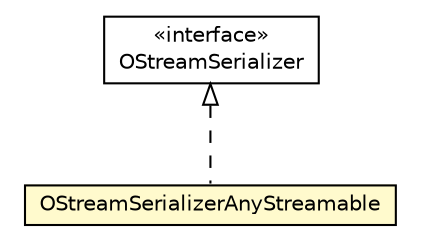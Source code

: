 #!/usr/local/bin/dot
#
# Class diagram 
# Generated by UMLGraph version R5_6-24-gf6e263 (http://www.umlgraph.org/)
#

digraph G {
	edge [fontname="Helvetica",fontsize=10,labelfontname="Helvetica",labelfontsize=10];
	node [fontname="Helvetica",fontsize=10,shape=plaintext];
	nodesep=0.25;
	ranksep=0.5;
	// com.orientechnologies.orient.core.serialization.serializer.stream.OStreamSerializer
	c4075502 [label=<<table title="com.orientechnologies.orient.core.serialization.serializer.stream.OStreamSerializer" border="0" cellborder="1" cellspacing="0" cellpadding="2" port="p" href="./OStreamSerializer.html">
		<tr><td><table border="0" cellspacing="0" cellpadding="1">
<tr><td align="center" balign="center"> &#171;interface&#187; </td></tr>
<tr><td align="center" balign="center"> OStreamSerializer </td></tr>
		</table></td></tr>
		</table>>, URL="./OStreamSerializer.html", fontname="Helvetica", fontcolor="black", fontsize=10.0];
	// com.orientechnologies.orient.core.serialization.serializer.stream.OStreamSerializerAnyStreamable
	c4075510 [label=<<table title="com.orientechnologies.orient.core.serialization.serializer.stream.OStreamSerializerAnyStreamable" border="0" cellborder="1" cellspacing="0" cellpadding="2" port="p" bgcolor="lemonChiffon" href="./OStreamSerializerAnyStreamable.html">
		<tr><td><table border="0" cellspacing="0" cellpadding="1">
<tr><td align="center" balign="center"> OStreamSerializerAnyStreamable </td></tr>
		</table></td></tr>
		</table>>, URL="./OStreamSerializerAnyStreamable.html", fontname="Helvetica", fontcolor="black", fontsize=10.0];
	//com.orientechnologies.orient.core.serialization.serializer.stream.OStreamSerializerAnyStreamable implements com.orientechnologies.orient.core.serialization.serializer.stream.OStreamSerializer
	c4075502:p -> c4075510:p [dir=back,arrowtail=empty,style=dashed];
}

